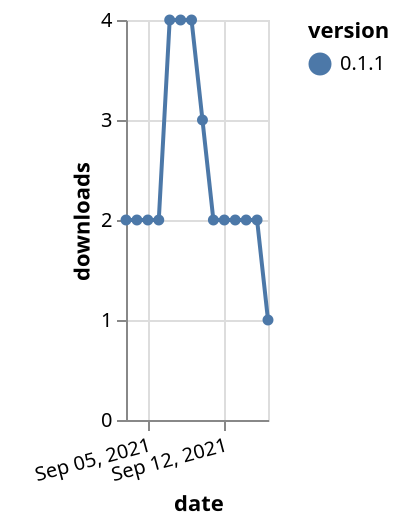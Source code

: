 {"$schema": "https://vega.github.io/schema/vega-lite/v5.json", "description": "A simple bar chart with embedded data.", "data": {"values": [{"date": "2021-09-03", "total": 2526, "delta": 2, "version": "0.1.1"}, {"date": "2021-09-04", "total": 2528, "delta": 2, "version": "0.1.1"}, {"date": "2021-09-05", "total": 2530, "delta": 2, "version": "0.1.1"}, {"date": "2021-09-06", "total": 2532, "delta": 2, "version": "0.1.1"}, {"date": "2021-09-07", "total": 2536, "delta": 4, "version": "0.1.1"}, {"date": "2021-09-08", "total": 2540, "delta": 4, "version": "0.1.1"}, {"date": "2021-09-09", "total": 2544, "delta": 4, "version": "0.1.1"}, {"date": "2021-09-10", "total": 2547, "delta": 3, "version": "0.1.1"}, {"date": "2021-09-11", "total": 2549, "delta": 2, "version": "0.1.1"}, {"date": "2021-09-12", "total": 2551, "delta": 2, "version": "0.1.1"}, {"date": "2021-09-13", "total": 2553, "delta": 2, "version": "0.1.1"}, {"date": "2021-09-14", "total": 2555, "delta": 2, "version": "0.1.1"}, {"date": "2021-09-15", "total": 2557, "delta": 2, "version": "0.1.1"}, {"date": "2021-09-16", "total": 2558, "delta": 1, "version": "0.1.1"}]}, "width": "container", "mark": {"type": "line", "point": {"filled": true}}, "encoding": {"x": {"field": "date", "type": "temporal", "timeUnit": "yearmonthdate", "title": "date", "axis": {"labelAngle": -15}}, "y": {"field": "delta", "type": "quantitative", "title": "downloads"}, "color": {"field": "version", "type": "nominal"}, "tooltip": {"field": "delta"}}}